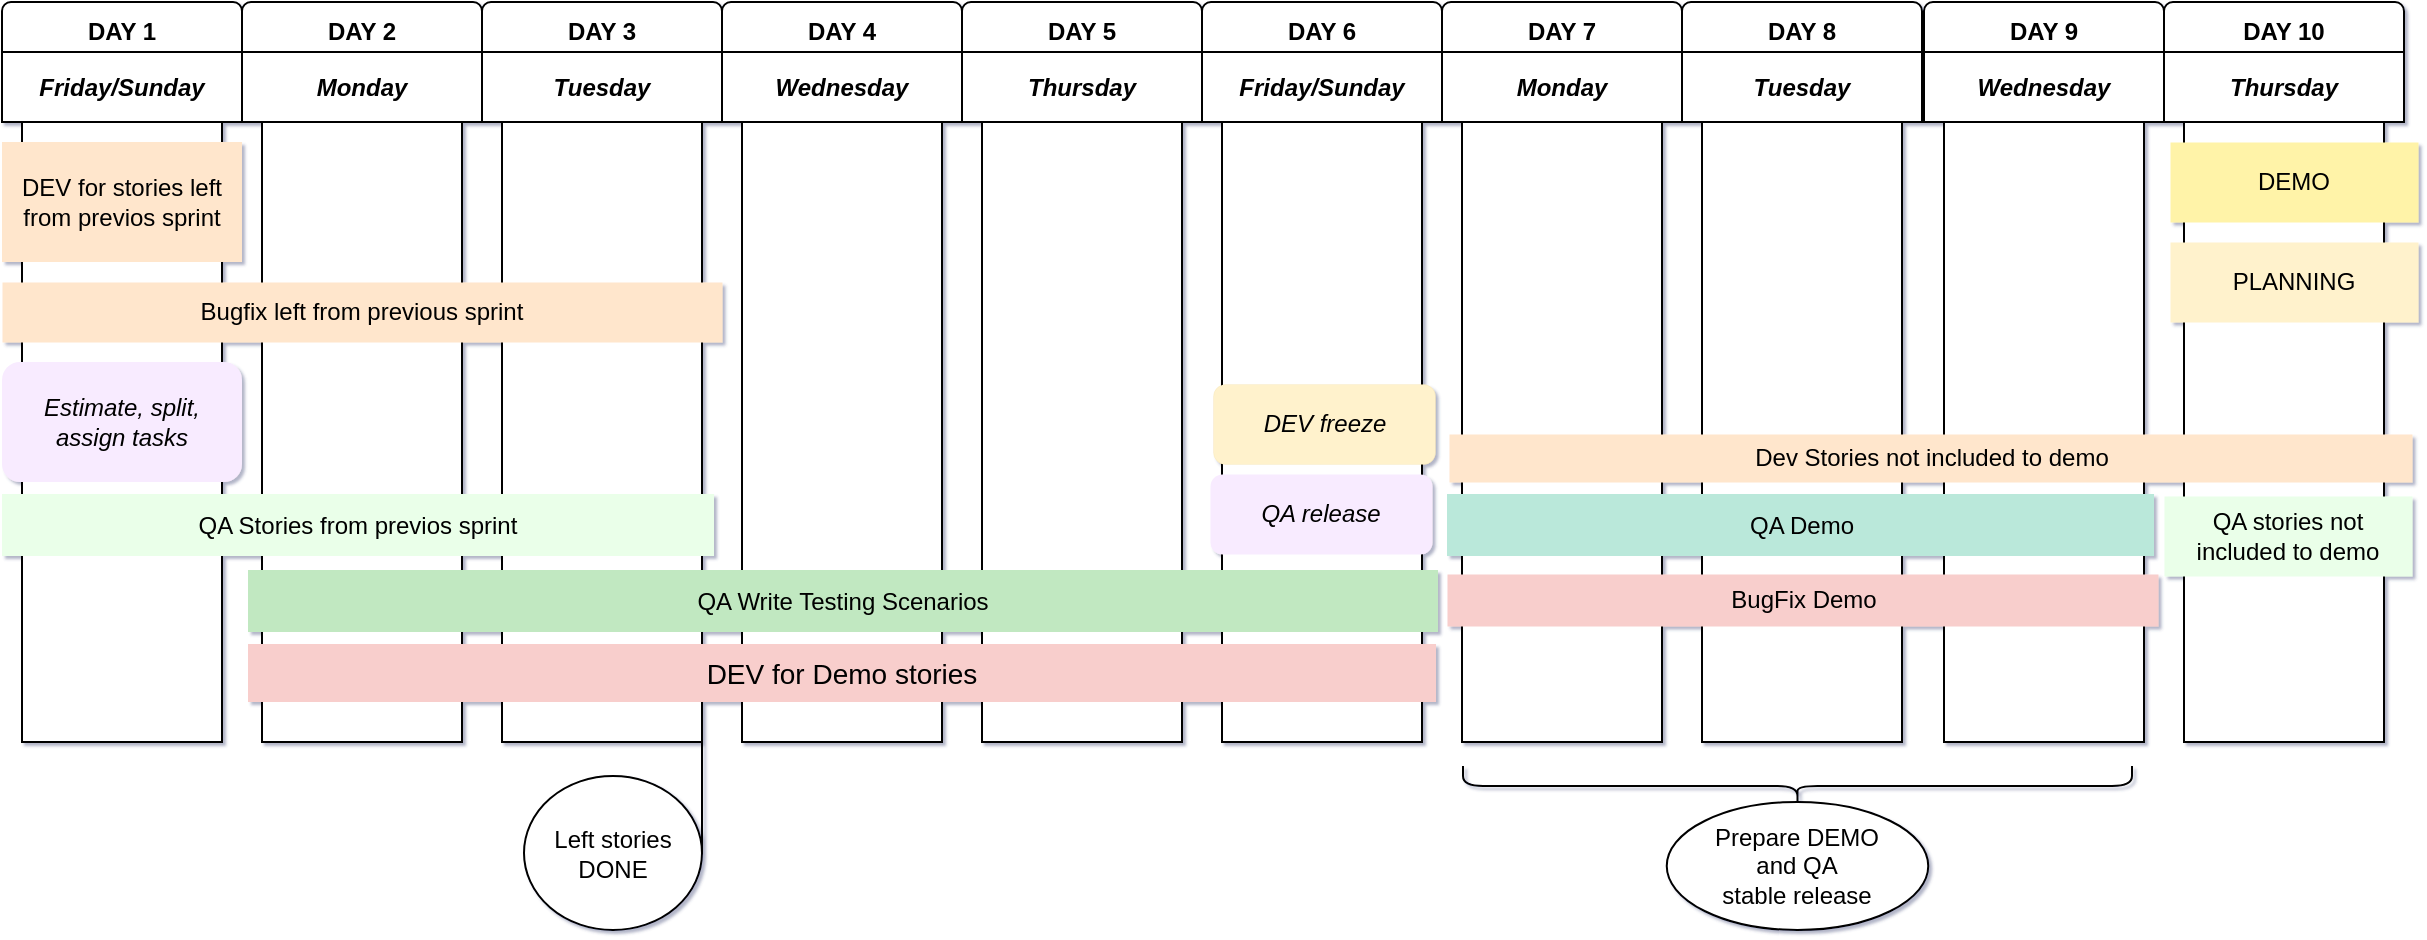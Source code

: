<mxfile version="18.0.3" type="device"><diagram id="K_cdbjaa1XGu9tHpxeFo" name="Page-1"><mxGraphModel dx="1002" dy="499" grid="0" gridSize="10" guides="1" tooltips="1" connect="1" arrows="1" fold="1" page="1" pageScale="1" pageWidth="827" pageHeight="1169" math="0" shadow="1"><root><mxCell id="0"/><mxCell id="1" parent="0"/><mxCell id="5B_OD7VU8v1oKJbHSPnf-47" value="" style="rounded=0;whiteSpace=wrap;html=1;" parent="1" vertex="1"><mxGeometry x="1251" y="380" width="100" height="310" as="geometry"/></mxCell><mxCell id="5B_OD7VU8v1oKJbHSPnf-41" value="" style="group" parent="1" vertex="1" connectable="0"><mxGeometry x="1121" y="320" width="120" height="370" as="geometry"/></mxCell><mxCell id="5B_OD7VU8v1oKJbHSPnf-42" value="" style="rounded=0;whiteSpace=wrap;html=1;" parent="5B_OD7VU8v1oKJbHSPnf-41" vertex="1"><mxGeometry x="10" y="60" width="100" height="310" as="geometry"/></mxCell><mxCell id="5B_OD7VU8v1oKJbHSPnf-43" value="" style="group" parent="5B_OD7VU8v1oKJbHSPnf-41" vertex="1" connectable="0"><mxGeometry width="120" height="60" as="geometry"/></mxCell><mxCell id="5B_OD7VU8v1oKJbHSPnf-44" value="&lt;b&gt;DAY 9&lt;/b&gt;" style="rounded=1;whiteSpace=wrap;html=1;" parent="5B_OD7VU8v1oKJbHSPnf-43" vertex="1"><mxGeometry width="120" height="30" as="geometry"/></mxCell><mxCell id="5B_OD7VU8v1oKJbHSPnf-45" value="&lt;b&gt;&lt;i&gt;Wednesday&lt;/i&gt;&lt;/b&gt;" style="rounded=0;whiteSpace=wrap;html=1;" parent="5B_OD7VU8v1oKJbHSPnf-43" vertex="1"><mxGeometry y="25" width="120" height="35" as="geometry"/></mxCell><mxCell id="5B_OD7VU8v1oKJbHSPnf-37" value="" style="rounded=0;whiteSpace=wrap;html=1;" parent="1" vertex="1"><mxGeometry x="1010" y="380" width="100" height="310" as="geometry"/></mxCell><mxCell id="5B_OD7VU8v1oKJbHSPnf-22" value="" style="rounded=0;whiteSpace=wrap;html=1;" parent="1" vertex="1"><mxGeometry x="650" y="380" width="100" height="310" as="geometry"/></mxCell><mxCell id="5B_OD7VU8v1oKJbHSPnf-17" value="" style="rounded=0;whiteSpace=wrap;html=1;" parent="1" vertex="1"><mxGeometry x="530" y="380" width="100" height="310" as="geometry"/></mxCell><mxCell id="5B_OD7VU8v1oKJbHSPnf-26" value="" style="group" parent="1" vertex="1" connectable="0"><mxGeometry x="760" y="320" width="122" height="370" as="geometry"/></mxCell><mxCell id="5B_OD7VU8v1oKJbHSPnf-27" value="" style="rounded=0;whiteSpace=wrap;html=1;" parent="5B_OD7VU8v1oKJbHSPnf-26" vertex="1"><mxGeometry x="10" y="60" width="100" height="310" as="geometry"/></mxCell><mxCell id="5B_OD7VU8v1oKJbHSPnf-28" value="" style="group" parent="5B_OD7VU8v1oKJbHSPnf-26" vertex="1" connectable="0"><mxGeometry width="120" height="60" as="geometry"/></mxCell><mxCell id="5B_OD7VU8v1oKJbHSPnf-29" value="&lt;b&gt;DAY 6&lt;/b&gt;" style="rounded=1;whiteSpace=wrap;html=1;" parent="5B_OD7VU8v1oKJbHSPnf-28" vertex="1"><mxGeometry width="120" height="30" as="geometry"/></mxCell><mxCell id="5B_OD7VU8v1oKJbHSPnf-30" value="&lt;b&gt;&lt;i&gt;Friday/Sunday&lt;/i&gt;&lt;/b&gt;" style="rounded=0;whiteSpace=wrap;html=1;" parent="5B_OD7VU8v1oKJbHSPnf-28" vertex="1"><mxGeometry y="25" width="120" height="35" as="geometry"/></mxCell><mxCell id="5B_OD7VU8v1oKJbHSPnf-65" value="QA release" style="rounded=1;whiteSpace=wrap;html=1;fillColor=#F8EBFF;strokeColor=none;align=center;gradientDirection=west;strokeWidth=0;dashed=1;dashPattern=1 4;glass=0;sketch=0;shadow=0;fontStyle=2" parent="5B_OD7VU8v1oKJbHSPnf-26" vertex="1"><mxGeometry x="4" y="236" width="111" height="40" as="geometry"/></mxCell><mxCell id="nZhkDH7vLYzDpPGvzZiL-1" value="DEV freeze" style="rounded=1;whiteSpace=wrap;html=1;fillColor=#fff2cc;strokeColor=#d6b656;align=center;gradientDirection=west;strokeWidth=0;dashed=1;dashPattern=1 4;glass=0;sketch=0;shadow=0;fontStyle=2" vertex="1" parent="5B_OD7VU8v1oKJbHSPnf-26"><mxGeometry x="5.5" y="191" width="111" height="40" as="geometry"/></mxCell><mxCell id="5B_OD7VU8v1oKJbHSPnf-7" value="" style="rounded=0;whiteSpace=wrap;html=1;" parent="1" vertex="1"><mxGeometry x="290" y="380" width="100" height="310" as="geometry"/></mxCell><mxCell id="5B_OD7VU8v1oKJbHSPnf-11" value="" style="group" parent="1" vertex="1" connectable="0"><mxGeometry x="400" y="320" width="120" height="370" as="geometry"/></mxCell><mxCell id="5B_OD7VU8v1oKJbHSPnf-12" value="" style="rounded=0;whiteSpace=wrap;html=1;" parent="5B_OD7VU8v1oKJbHSPnf-11" vertex="1"><mxGeometry x="10" y="60" width="100" height="310" as="geometry"/></mxCell><mxCell id="5B_OD7VU8v1oKJbHSPnf-13" value="" style="group" parent="5B_OD7VU8v1oKJbHSPnf-11" vertex="1" connectable="0"><mxGeometry width="120" height="60" as="geometry"/></mxCell><mxCell id="5B_OD7VU8v1oKJbHSPnf-14" value="&lt;b&gt;DAY 3&lt;/b&gt;" style="rounded=1;whiteSpace=wrap;html=1;" parent="5B_OD7VU8v1oKJbHSPnf-13" vertex="1"><mxGeometry width="120" height="30" as="geometry"/></mxCell><mxCell id="5B_OD7VU8v1oKJbHSPnf-15" value="&lt;b&gt;&lt;i&gt;Tuesday&lt;/i&gt;&lt;/b&gt;" style="rounded=0;whiteSpace=wrap;html=1;" parent="5B_OD7VU8v1oKJbHSPnf-13" vertex="1"><mxGeometry y="25" width="120" height="35" as="geometry"/></mxCell><mxCell id="5B_OD7VU8v1oKJbHSPnf-3" value="" style="rounded=0;whiteSpace=wrap;html=1;" parent="1" vertex="1"><mxGeometry x="170" y="380" width="100" height="310" as="geometry"/></mxCell><mxCell id="5B_OD7VU8v1oKJbHSPnf-4" value="" style="group" parent="1" vertex="1" connectable="0"><mxGeometry x="160" y="320" width="120" height="60" as="geometry"/></mxCell><mxCell id="5B_OD7VU8v1oKJbHSPnf-2" value="&lt;b&gt;DAY 1&lt;/b&gt;" style="rounded=1;whiteSpace=wrap;html=1;" parent="5B_OD7VU8v1oKJbHSPnf-4" vertex="1"><mxGeometry width="120" height="30" as="geometry"/></mxCell><mxCell id="5B_OD7VU8v1oKJbHSPnf-1" value="&lt;b&gt;&lt;i&gt;Friday/Sunday&lt;/i&gt;&lt;/b&gt;" style="rounded=0;whiteSpace=wrap;html=1;" parent="5B_OD7VU8v1oKJbHSPnf-4" vertex="1"><mxGeometry y="25" width="120" height="35" as="geometry"/></mxCell><mxCell id="5B_OD7VU8v1oKJbHSPnf-51" value="DEV for stories left from previos sprint" style="rounded=0;whiteSpace=wrap;html=1;fillColor=#ffe6cc;strokeColor=none;" parent="1" vertex="1"><mxGeometry x="160" y="390" width="120" height="60" as="geometry"/></mxCell><mxCell id="5B_OD7VU8v1oKJbHSPnf-52" value="Bugfix left from previous sprint" style="rounded=0;whiteSpace=wrap;html=1;fillColor=#ffe6cc;strokeColor=none;align=center;gradientDirection=west;strokeWidth=0;dashed=1;dashPattern=1 4;" parent="1" vertex="1"><mxGeometry x="160" y="460" width="360" height="30" as="geometry"/></mxCell><mxCell id="5B_OD7VU8v1oKJbHSPnf-54" value="Estimate, split, &lt;br&gt;assign tasks" style="rounded=1;whiteSpace=wrap;html=1;fillColor=#F8EBFF;strokeColor=none;fontStyle=2" parent="1" vertex="1"><mxGeometry x="160" y="500" width="120" height="60" as="geometry"/></mxCell><mxCell id="5B_OD7VU8v1oKJbHSPnf-8" value="" style="group" parent="1" vertex="1" connectable="0"><mxGeometry x="280" y="320" width="120" height="60" as="geometry"/></mxCell><mxCell id="5B_OD7VU8v1oKJbHSPnf-9" value="&lt;b&gt;DAY 2&lt;/b&gt;" style="rounded=1;whiteSpace=wrap;html=1;" parent="5B_OD7VU8v1oKJbHSPnf-8" vertex="1"><mxGeometry width="120" height="30" as="geometry"/></mxCell><mxCell id="5B_OD7VU8v1oKJbHSPnf-10" value="&lt;b&gt;&lt;i&gt;Monday&lt;/i&gt;&lt;/b&gt;" style="rounded=0;whiteSpace=wrap;html=1;" parent="5B_OD7VU8v1oKJbHSPnf-8" vertex="1"><mxGeometry y="25" width="120" height="35" as="geometry"/></mxCell><mxCell id="5B_OD7VU8v1oKJbHSPnf-55" value="QA Stories from previos sprint" style="rounded=0;whiteSpace=wrap;html=1;fillColor=#EAFFE9;strokeColor=none;" parent="1" vertex="1"><mxGeometry x="160" y="566" width="356" height="31" as="geometry"/></mxCell><mxCell id="5B_OD7VU8v1oKJbHSPnf-18" value="" style="group" parent="1" vertex="1" connectable="0"><mxGeometry x="520" y="320" width="120" height="60" as="geometry"/></mxCell><mxCell id="5B_OD7VU8v1oKJbHSPnf-19" value="&lt;b&gt;DAY 4&lt;/b&gt;" style="rounded=1;whiteSpace=wrap;html=1;" parent="5B_OD7VU8v1oKJbHSPnf-18" vertex="1"><mxGeometry width="120" height="30" as="geometry"/></mxCell><mxCell id="5B_OD7VU8v1oKJbHSPnf-20" value="&lt;b&gt;&lt;i&gt;Wednesday&lt;/i&gt;&lt;/b&gt;" style="rounded=0;whiteSpace=wrap;html=1;" parent="5B_OD7VU8v1oKJbHSPnf-18" vertex="1"><mxGeometry y="25" width="120" height="35" as="geometry"/></mxCell><mxCell id="5B_OD7VU8v1oKJbHSPnf-56" value="&lt;font style=&quot;font-size: 14px&quot;&gt;DEV for Demo stories&lt;/font&gt;" style="rounded=0;whiteSpace=wrap;html=1;fillColor=#f8cecc;strokeColor=none;" parent="1" vertex="1"><mxGeometry x="283" y="641" width="594" height="29" as="geometry"/></mxCell><mxCell id="5B_OD7VU8v1oKJbHSPnf-23" value="" style="group" parent="1" vertex="1" connectable="0"><mxGeometry x="640" y="320" width="120" height="60" as="geometry"/></mxCell><mxCell id="5B_OD7VU8v1oKJbHSPnf-24" value="&lt;b&gt;DAY 5&lt;/b&gt;" style="rounded=1;whiteSpace=wrap;html=1;" parent="5B_OD7VU8v1oKJbHSPnf-23" vertex="1"><mxGeometry width="120" height="30" as="geometry"/></mxCell><mxCell id="5B_OD7VU8v1oKJbHSPnf-25" value="&lt;b&gt;&lt;i&gt;Thursday&lt;/i&gt;&lt;/b&gt;" style="rounded=0;whiteSpace=wrap;html=1;" parent="5B_OD7VU8v1oKJbHSPnf-23" vertex="1"><mxGeometry y="25" width="120" height="35" as="geometry"/></mxCell><mxCell id="5B_OD7VU8v1oKJbHSPnf-57" value="QA Write Testing Scenarios" style="rounded=0;whiteSpace=wrap;html=1;fillColor=#C1E8C1;strokeColor=none;" parent="1" vertex="1"><mxGeometry x="283" y="604" width="595" height="31" as="geometry"/></mxCell><mxCell id="5B_OD7VU8v1oKJbHSPnf-38" value="" style="group" parent="1" vertex="1" connectable="0"><mxGeometry x="1000" y="320" width="120" height="60" as="geometry"/></mxCell><mxCell id="5B_OD7VU8v1oKJbHSPnf-39" value="&lt;b&gt;DAY 8&lt;/b&gt;" style="rounded=1;whiteSpace=wrap;html=1;" parent="5B_OD7VU8v1oKJbHSPnf-38" vertex="1"><mxGeometry width="120" height="30" as="geometry"/></mxCell><mxCell id="5B_OD7VU8v1oKJbHSPnf-40" value="&lt;b&gt;&lt;i&gt;Tuesday&lt;/i&gt;&lt;/b&gt;" style="rounded=0;whiteSpace=wrap;html=1;" parent="5B_OD7VU8v1oKJbHSPnf-38" vertex="1"><mxGeometry y="25" width="120" height="35" as="geometry"/></mxCell><mxCell id="5B_OD7VU8v1oKJbHSPnf-32" value="" style="rounded=0;whiteSpace=wrap;html=1;" parent="1" vertex="1"><mxGeometry x="890" y="380" width="100" height="310" as="geometry"/></mxCell><mxCell id="5B_OD7VU8v1oKJbHSPnf-33" value="" style="group" parent="1" vertex="1" connectable="0"><mxGeometry x="880" y="320" width="120" height="60" as="geometry"/></mxCell><mxCell id="5B_OD7VU8v1oKJbHSPnf-34" value="&lt;b&gt;DAY 7&lt;/b&gt;" style="rounded=1;whiteSpace=wrap;html=1;" parent="5B_OD7VU8v1oKJbHSPnf-33" vertex="1"><mxGeometry width="120" height="30" as="geometry"/></mxCell><mxCell id="5B_OD7VU8v1oKJbHSPnf-35" value="&lt;b&gt;&lt;i&gt;Monday&lt;/i&gt;&lt;/b&gt;" style="rounded=0;whiteSpace=wrap;html=1;" parent="5B_OD7VU8v1oKJbHSPnf-33" vertex="1"><mxGeometry y="25" width="120" height="35" as="geometry"/></mxCell><mxCell id="5B_OD7VU8v1oKJbHSPnf-58" value="BugFix Demo" style="rounded=0;whiteSpace=wrap;html=1;fillColor=#f8cecc;strokeColor=none;align=center;gradientDirection=west;strokeWidth=0;dashed=1;dashPattern=1 4;" parent="1" vertex="1"><mxGeometry x="882.5" y="606" width="355.5" height="26" as="geometry"/></mxCell><mxCell id="5B_OD7VU8v1oKJbHSPnf-59" value="Dev Stories not included to demo" style="rounded=0;whiteSpace=wrap;html=1;fillColor=#ffe6cc;strokeColor=none;align=center;gradientDirection=west;strokeWidth=0;dashed=1;dashPattern=1 4;" parent="1" vertex="1"><mxGeometry x="883.5" y="536" width="481.5" height="24" as="geometry"/></mxCell><mxCell id="5B_OD7VU8v1oKJbHSPnf-60" value="QA Demo" style="rounded=0;whiteSpace=wrap;html=1;fillColor=#BAE8DA;strokeColor=none;" parent="1" vertex="1"><mxGeometry x="882.5" y="566" width="353.5" height="31" as="geometry"/></mxCell><mxCell id="5B_OD7VU8v1oKJbHSPnf-48" value="" style="group" parent="1" vertex="1" connectable="0"><mxGeometry x="1241" y="320" width="120" height="60" as="geometry"/></mxCell><mxCell id="5B_OD7VU8v1oKJbHSPnf-49" value="&lt;b&gt;DAY 10&lt;/b&gt;" style="rounded=1;whiteSpace=wrap;html=1;" parent="5B_OD7VU8v1oKJbHSPnf-48" vertex="1"><mxGeometry width="120" height="30" as="geometry"/></mxCell><mxCell id="5B_OD7VU8v1oKJbHSPnf-50" value="&lt;b&gt;&lt;i&gt;Thursday&lt;/i&gt;&lt;/b&gt;" style="rounded=0;whiteSpace=wrap;html=1;" parent="5B_OD7VU8v1oKJbHSPnf-48" vertex="1"><mxGeometry y="25" width="120" height="35" as="geometry"/></mxCell><mxCell id="5B_OD7VU8v1oKJbHSPnf-62" value="QA stories not included to demo" style="rounded=0;whiteSpace=wrap;html=1;fillColor=#EAFFE9;strokeColor=none;align=center;gradientDirection=west;strokeWidth=0;dashed=1;dashPattern=1 4;" parent="1" vertex="1"><mxGeometry x="1241" y="567" width="124" height="40" as="geometry"/></mxCell><mxCell id="5B_OD7VU8v1oKJbHSPnf-63" value="DEMO" style="rounded=0;whiteSpace=wrap;html=1;fillColor=#FFF3A8;strokeColor=none;align=center;gradientDirection=west;strokeWidth=0;dashed=1;dashPattern=1 4;" parent="1" vertex="1"><mxGeometry x="1244" y="390" width="124" height="40" as="geometry"/></mxCell><mxCell id="5B_OD7VU8v1oKJbHSPnf-64" value="PLANNING" style="rounded=0;whiteSpace=wrap;html=1;fillColor=#fff2cc;strokeColor=none;align=center;gradientDirection=west;strokeWidth=0;dashed=1;dashPattern=1 4;" parent="1" vertex="1"><mxGeometry x="1244" y="440" width="124" height="40" as="geometry"/></mxCell><mxCell id="5B_OD7VU8v1oKJbHSPnf-69" value="" style="group" parent="1" vertex="1" connectable="0"><mxGeometry x="890.5" y="702" width="334.5" height="82" as="geometry"/></mxCell><mxCell id="5B_OD7VU8v1oKJbHSPnf-66" value="" style="shape=curlyBracket;whiteSpace=wrap;html=1;rounded=1;fillColor=#FFF3A8;gradientColor=none;rotation=-90;" parent="5B_OD7VU8v1oKJbHSPnf-69" vertex="1"><mxGeometry x="157.25" y="-157.25" width="20" height="334.5" as="geometry"/></mxCell><mxCell id="5B_OD7VU8v1oKJbHSPnf-68" value="Prepare DEMO &lt;br&gt;and QA &lt;br&gt;stable release" style="ellipse;whiteSpace=wrap;html=1;rounded=1;" parent="5B_OD7VU8v1oKJbHSPnf-69" vertex="1"><mxGeometry x="101.875" y="18" width="130.75" height="64" as="geometry"/></mxCell><mxCell id="5B_OD7VU8v1oKJbHSPnf-77" value="Left stories&lt;br&gt;DONE" style="ellipse;whiteSpace=wrap;html=1;rounded=1;" parent="1" vertex="1"><mxGeometry x="421" y="707" width="89" height="77" as="geometry"/></mxCell><mxCell id="5B_OD7VU8v1oKJbHSPnf-78" value="" style="endArrow=none;html=1;rounded=0;exitX=1;exitY=1;exitDx=0;exitDy=0;" parent="1" source="5B_OD7VU8v1oKJbHSPnf-12" edge="1"><mxGeometry width="50" height="50" relative="1" as="geometry"><mxPoint x="514" y="659" as="sourcePoint"/><mxPoint x="510" y="746" as="targetPoint"/></mxGeometry></mxCell></root></mxGraphModel></diagram></mxfile>